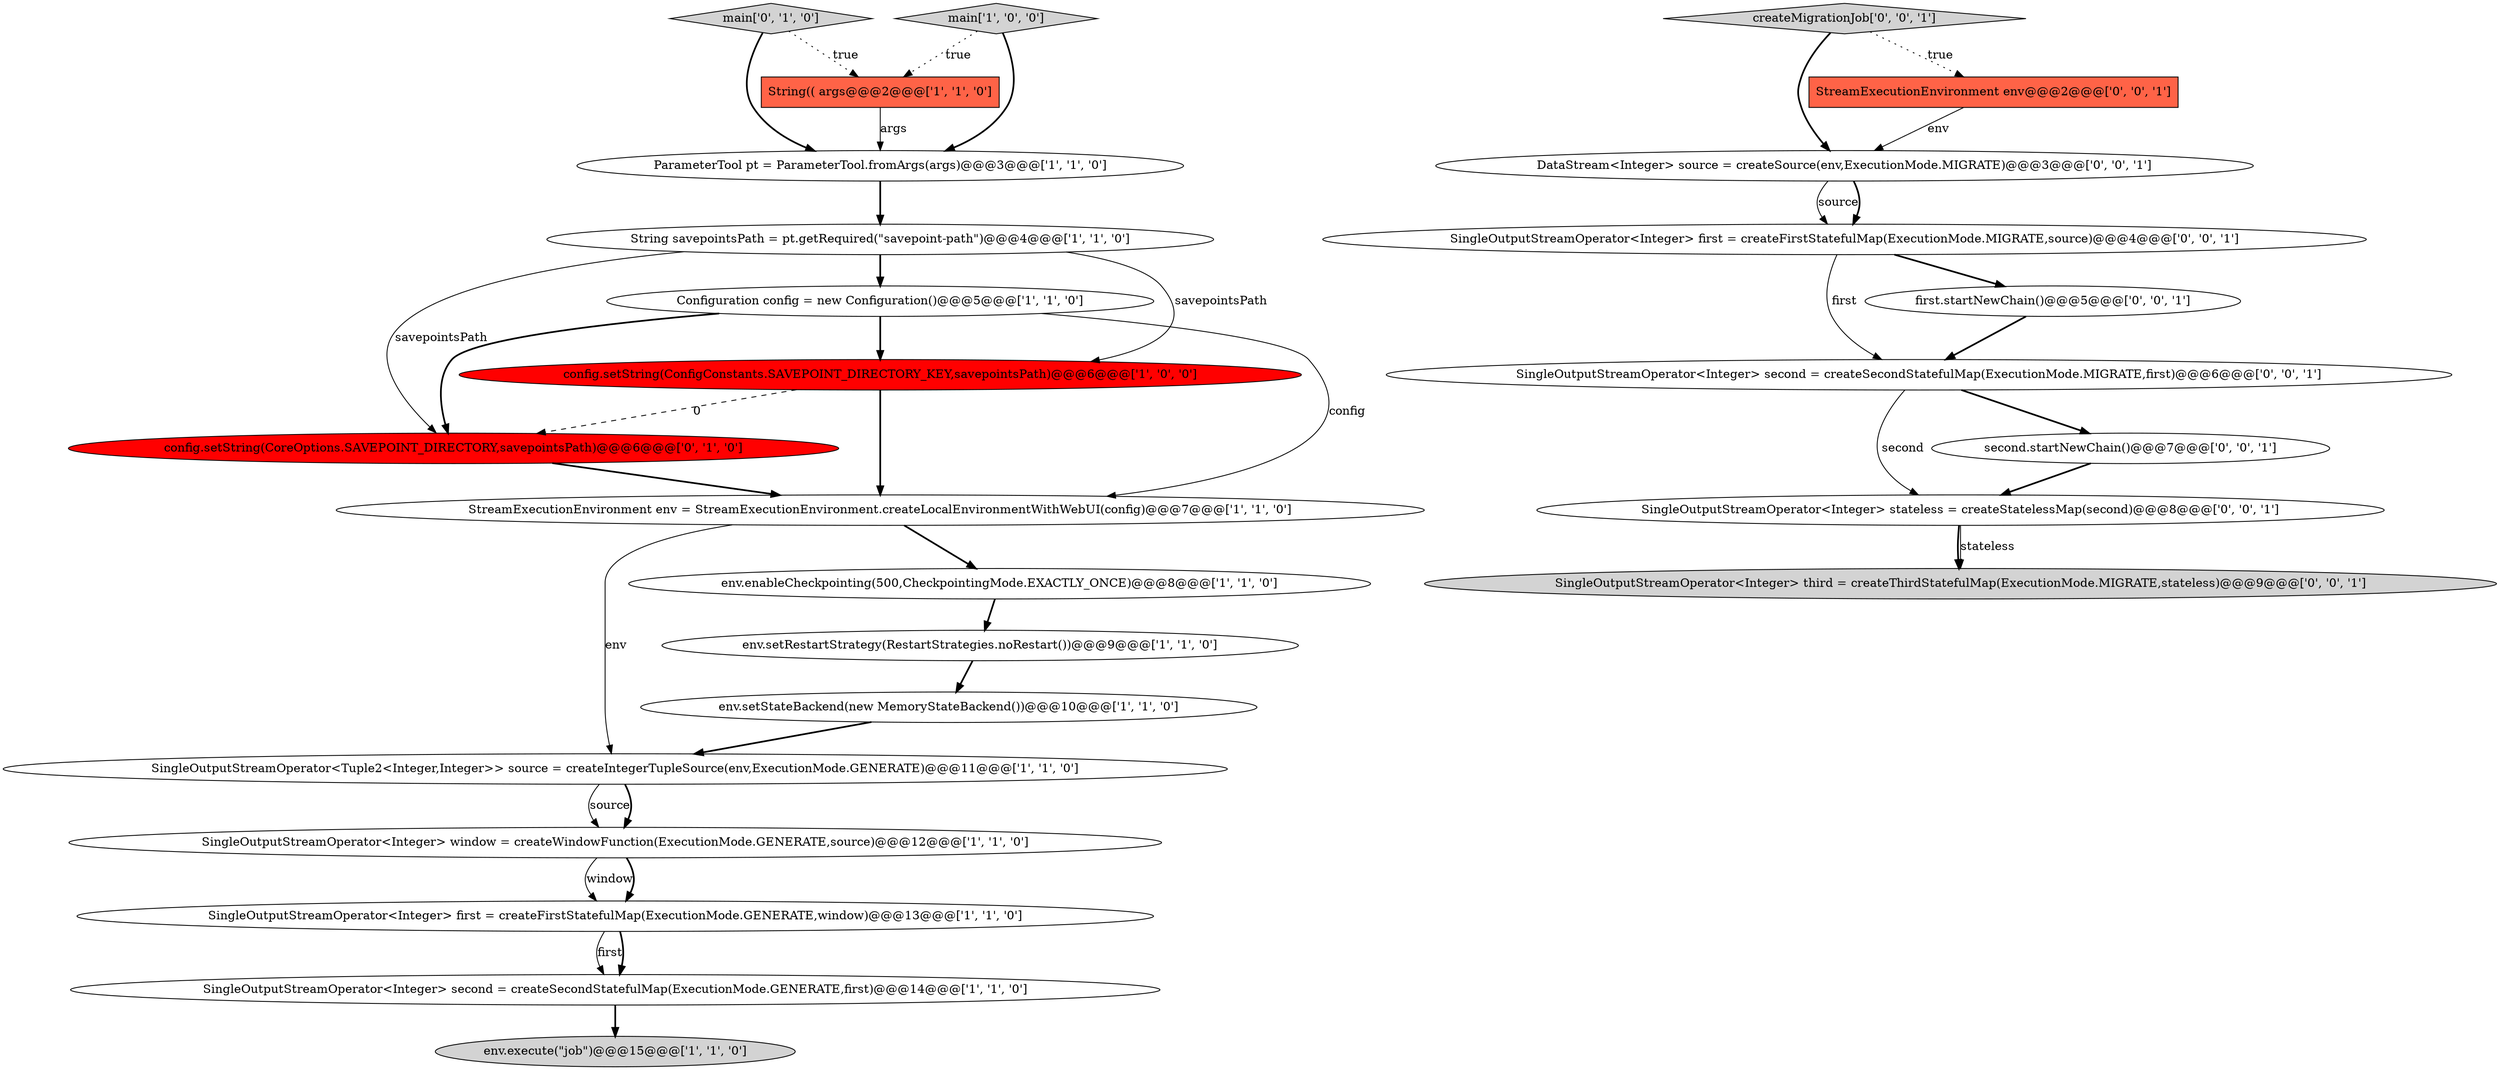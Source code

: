 digraph {
3 [style = filled, label = "Configuration config = new Configuration()@@@5@@@['1', '1', '0']", fillcolor = white, shape = ellipse image = "AAA0AAABBB1BBB"];
15 [style = filled, label = "main['0', '1', '0']", fillcolor = lightgray, shape = diamond image = "AAA0AAABBB2BBB"];
5 [style = filled, label = "SingleOutputStreamOperator<Integer> second = createSecondStatefulMap(ExecutionMode.GENERATE,first)@@@14@@@['1', '1', '0']", fillcolor = white, shape = ellipse image = "AAA0AAABBB1BBB"];
6 [style = filled, label = "env.setRestartStrategy(RestartStrategies.noRestart())@@@9@@@['1', '1', '0']", fillcolor = white, shape = ellipse image = "AAA0AAABBB1BBB"];
9 [style = filled, label = "StreamExecutionEnvironment env = StreamExecutionEnvironment.createLocalEnvironmentWithWebUI(config)@@@7@@@['1', '1', '0']", fillcolor = white, shape = ellipse image = "AAA0AAABBB1BBB"];
14 [style = filled, label = "ParameterTool pt = ParameterTool.fromArgs(args)@@@3@@@['1', '1', '0']", fillcolor = white, shape = ellipse image = "AAA0AAABBB1BBB"];
2 [style = filled, label = "String savepointsPath = pt.getRequired(\"savepoint-path\")@@@4@@@['1', '1', '0']", fillcolor = white, shape = ellipse image = "AAA0AAABBB1BBB"];
16 [style = filled, label = "config.setString(CoreOptions.SAVEPOINT_DIRECTORY,savepointsPath)@@@6@@@['0', '1', '0']", fillcolor = red, shape = ellipse image = "AAA1AAABBB2BBB"];
10 [style = filled, label = "env.enableCheckpointing(500,CheckpointingMode.EXACTLY_ONCE)@@@8@@@['1', '1', '0']", fillcolor = white, shape = ellipse image = "AAA0AAABBB1BBB"];
23 [style = filled, label = "SingleOutputStreamOperator<Integer> stateless = createStatelessMap(second)@@@8@@@['0', '0', '1']", fillcolor = white, shape = ellipse image = "AAA0AAABBB3BBB"];
19 [style = filled, label = "second.startNewChain()@@@7@@@['0', '0', '1']", fillcolor = white, shape = ellipse image = "AAA0AAABBB3BBB"];
13 [style = filled, label = "SingleOutputStreamOperator<Integer> window = createWindowFunction(ExecutionMode.GENERATE,source)@@@12@@@['1', '1', '0']", fillcolor = white, shape = ellipse image = "AAA0AAABBB1BBB"];
25 [style = filled, label = "SingleOutputStreamOperator<Integer> second = createSecondStatefulMap(ExecutionMode.MIGRATE,first)@@@6@@@['0', '0', '1']", fillcolor = white, shape = ellipse image = "AAA0AAABBB3BBB"];
12 [style = filled, label = "config.setString(ConfigConstants.SAVEPOINT_DIRECTORY_KEY,savepointsPath)@@@6@@@['1', '0', '0']", fillcolor = red, shape = ellipse image = "AAA1AAABBB1BBB"];
0 [style = filled, label = "String(( args@@@2@@@['1', '1', '0']", fillcolor = tomato, shape = box image = "AAA0AAABBB1BBB"];
20 [style = filled, label = "DataStream<Integer> source = createSource(env,ExecutionMode.MIGRATE)@@@3@@@['0', '0', '1']", fillcolor = white, shape = ellipse image = "AAA0AAABBB3BBB"];
21 [style = filled, label = "createMigrationJob['0', '0', '1']", fillcolor = lightgray, shape = diamond image = "AAA0AAABBB3BBB"];
22 [style = filled, label = "first.startNewChain()@@@5@@@['0', '0', '1']", fillcolor = white, shape = ellipse image = "AAA0AAABBB3BBB"];
11 [style = filled, label = "main['1', '0', '0']", fillcolor = lightgray, shape = diamond image = "AAA0AAABBB1BBB"];
1 [style = filled, label = "SingleOutputStreamOperator<Tuple2<Integer,Integer>> source = createIntegerTupleSource(env,ExecutionMode.GENERATE)@@@11@@@['1', '1', '0']", fillcolor = white, shape = ellipse image = "AAA0AAABBB1BBB"];
17 [style = filled, label = "StreamExecutionEnvironment env@@@2@@@['0', '0', '1']", fillcolor = tomato, shape = box image = "AAA0AAABBB3BBB"];
18 [style = filled, label = "SingleOutputStreamOperator<Integer> first = createFirstStatefulMap(ExecutionMode.MIGRATE,source)@@@4@@@['0', '0', '1']", fillcolor = white, shape = ellipse image = "AAA0AAABBB3BBB"];
24 [style = filled, label = "SingleOutputStreamOperator<Integer> third = createThirdStatefulMap(ExecutionMode.MIGRATE,stateless)@@@9@@@['0', '0', '1']", fillcolor = lightgray, shape = ellipse image = "AAA0AAABBB3BBB"];
7 [style = filled, label = "env.setStateBackend(new MemoryStateBackend())@@@10@@@['1', '1', '0']", fillcolor = white, shape = ellipse image = "AAA0AAABBB1BBB"];
8 [style = filled, label = "SingleOutputStreamOperator<Integer> first = createFirstStatefulMap(ExecutionMode.GENERATE,window)@@@13@@@['1', '1', '0']", fillcolor = white, shape = ellipse image = "AAA0AAABBB1BBB"];
4 [style = filled, label = "env.execute(\"job\")@@@15@@@['1', '1', '0']", fillcolor = lightgray, shape = ellipse image = "AAA0AAABBB1BBB"];
8->5 [style = solid, label="first"];
22->25 [style = bold, label=""];
25->23 [style = solid, label="second"];
7->1 [style = bold, label=""];
15->14 [style = bold, label=""];
11->14 [style = bold, label=""];
20->18 [style = solid, label="source"];
12->16 [style = dashed, label="0"];
13->8 [style = solid, label="window"];
2->3 [style = bold, label=""];
21->17 [style = dotted, label="true"];
3->12 [style = bold, label=""];
9->10 [style = bold, label=""];
3->16 [style = bold, label=""];
12->9 [style = bold, label=""];
15->0 [style = dotted, label="true"];
17->20 [style = solid, label="env"];
10->6 [style = bold, label=""];
1->13 [style = solid, label="source"];
1->13 [style = bold, label=""];
20->18 [style = bold, label=""];
23->24 [style = bold, label=""];
23->24 [style = solid, label="stateless"];
18->22 [style = bold, label=""];
2->16 [style = solid, label="savepointsPath"];
21->20 [style = bold, label=""];
8->5 [style = bold, label=""];
0->14 [style = solid, label="args"];
9->1 [style = solid, label="env"];
19->23 [style = bold, label=""];
11->0 [style = dotted, label="true"];
18->25 [style = solid, label="first"];
5->4 [style = bold, label=""];
3->9 [style = solid, label="config"];
25->19 [style = bold, label=""];
14->2 [style = bold, label=""];
13->8 [style = bold, label=""];
6->7 [style = bold, label=""];
16->9 [style = bold, label=""];
2->12 [style = solid, label="savepointsPath"];
}
